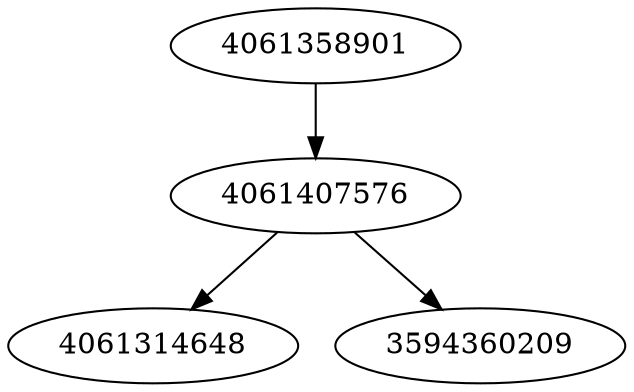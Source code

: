 strict digraph  {
4061314648;
3594360209;
4061407576;
4061358901;
4061407576 -> 3594360209;
4061407576 -> 4061314648;
4061358901 -> 4061407576;
}
